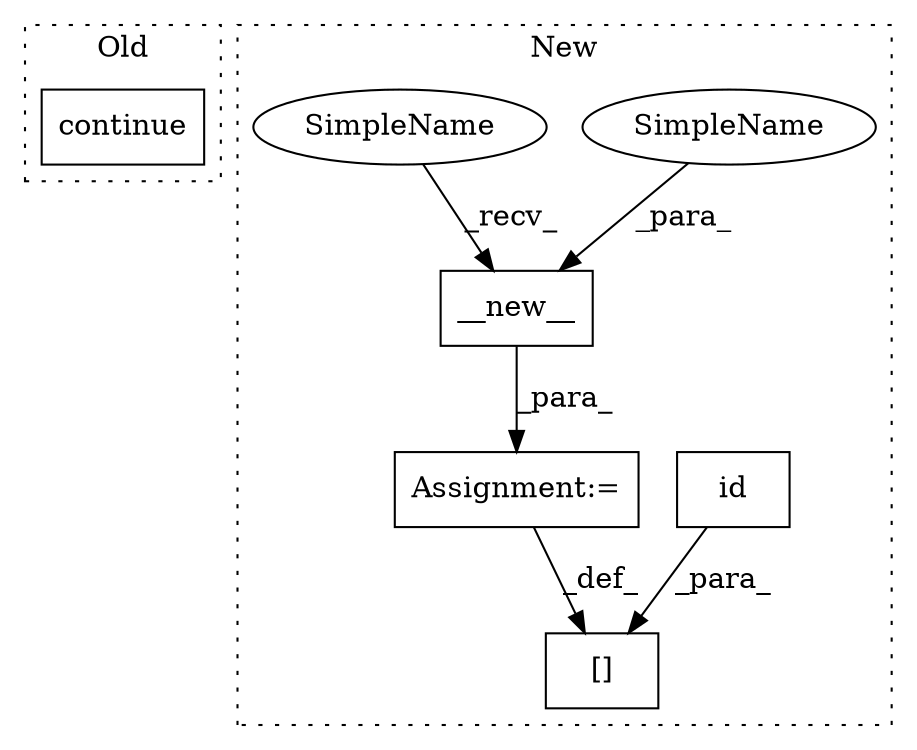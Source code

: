 digraph G {
subgraph cluster0 {
1 [label="continue" a="18" s="1290" l="9" shape="box"];
label = "Old";
style="dotted";
}
subgraph cluster1 {
2 [label="__new__" a="32" s="1020,1031" l="8,1" shape="box"];
3 [label="[]" a="2" s="1038,1051" l="5,1" shape="box"];
4 [label="id" a="32" s="1043,1050" l="3,1" shape="box"];
5 [label="Assignment:=" a="7" s="1052" l="1" shape="box"];
6 [label="SimpleName" a="42" s="1028" l="3" shape="ellipse"];
7 [label="SimpleName" a="42" s="1016" l="3" shape="ellipse"];
label = "New";
style="dotted";
}
2 -> 5 [label="_para_"];
4 -> 3 [label="_para_"];
5 -> 3 [label="_def_"];
6 -> 2 [label="_para_"];
7 -> 2 [label="_recv_"];
}